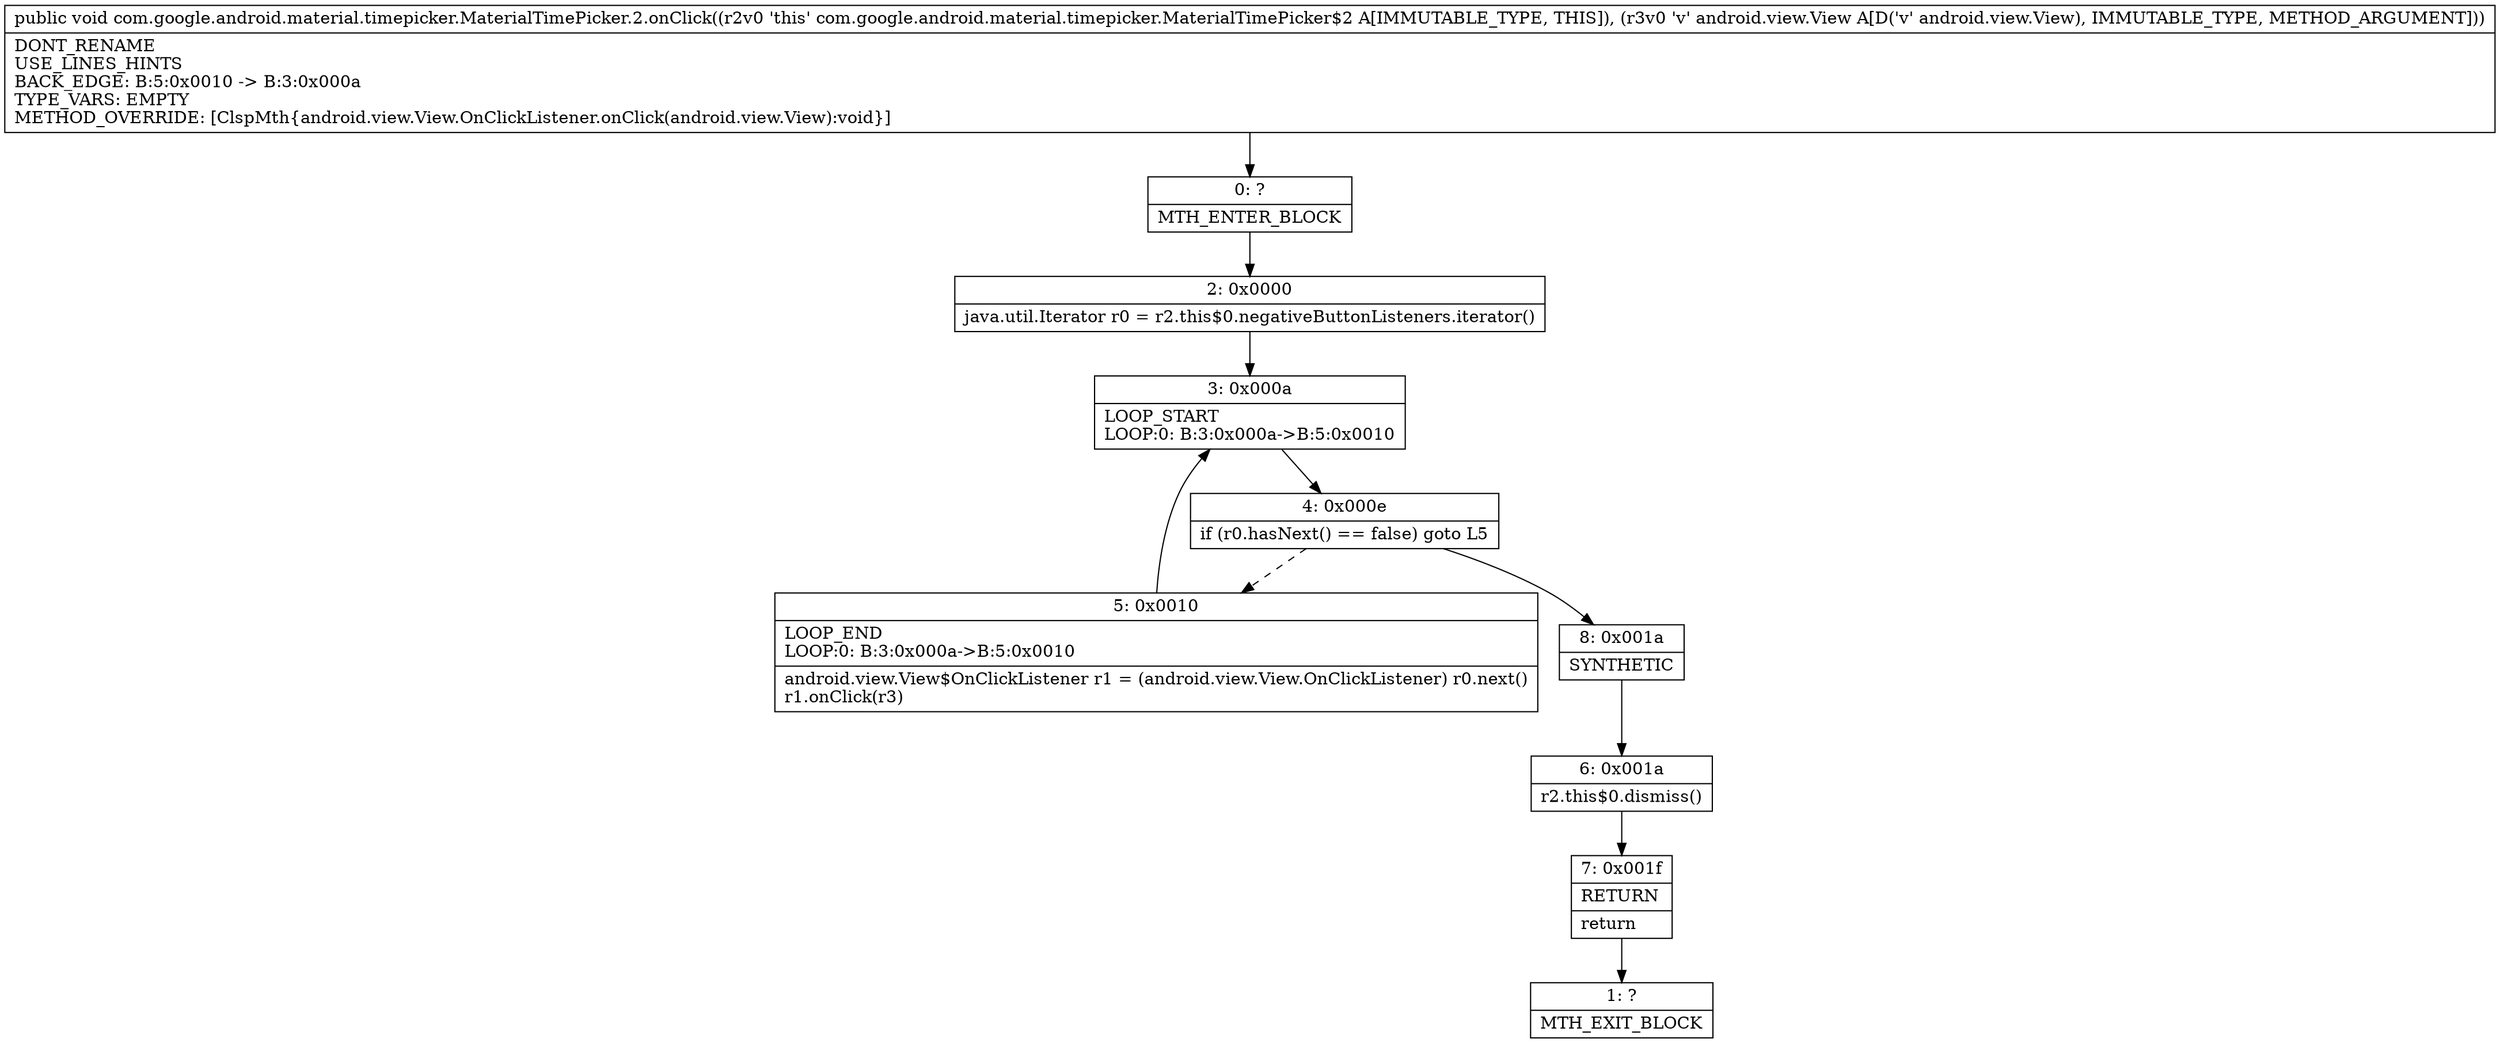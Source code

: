 digraph "CFG forcom.google.android.material.timepicker.MaterialTimePicker.2.onClick(Landroid\/view\/View;)V" {
Node_0 [shape=record,label="{0\:\ ?|MTH_ENTER_BLOCK\l}"];
Node_2 [shape=record,label="{2\:\ 0x0000|java.util.Iterator r0 = r2.this$0.negativeButtonListeners.iterator()\l}"];
Node_3 [shape=record,label="{3\:\ 0x000a|LOOP_START\lLOOP:0: B:3:0x000a\-\>B:5:0x0010\l}"];
Node_4 [shape=record,label="{4\:\ 0x000e|if (r0.hasNext() == false) goto L5\l}"];
Node_5 [shape=record,label="{5\:\ 0x0010|LOOP_END\lLOOP:0: B:3:0x000a\-\>B:5:0x0010\l|android.view.View$OnClickListener r1 = (android.view.View.OnClickListener) r0.next()\lr1.onClick(r3)\l}"];
Node_8 [shape=record,label="{8\:\ 0x001a|SYNTHETIC\l}"];
Node_6 [shape=record,label="{6\:\ 0x001a|r2.this$0.dismiss()\l}"];
Node_7 [shape=record,label="{7\:\ 0x001f|RETURN\l|return\l}"];
Node_1 [shape=record,label="{1\:\ ?|MTH_EXIT_BLOCK\l}"];
MethodNode[shape=record,label="{public void com.google.android.material.timepicker.MaterialTimePicker.2.onClick((r2v0 'this' com.google.android.material.timepicker.MaterialTimePicker$2 A[IMMUTABLE_TYPE, THIS]), (r3v0 'v' android.view.View A[D('v' android.view.View), IMMUTABLE_TYPE, METHOD_ARGUMENT]))  | DONT_RENAME\lUSE_LINES_HINTS\lBACK_EDGE: B:5:0x0010 \-\> B:3:0x000a\lTYPE_VARS: EMPTY\lMETHOD_OVERRIDE: [ClspMth\{android.view.View.OnClickListener.onClick(android.view.View):void\}]\l}"];
MethodNode -> Node_0;Node_0 -> Node_2;
Node_2 -> Node_3;
Node_3 -> Node_4;
Node_4 -> Node_5[style=dashed];
Node_4 -> Node_8;
Node_5 -> Node_3;
Node_8 -> Node_6;
Node_6 -> Node_7;
Node_7 -> Node_1;
}

